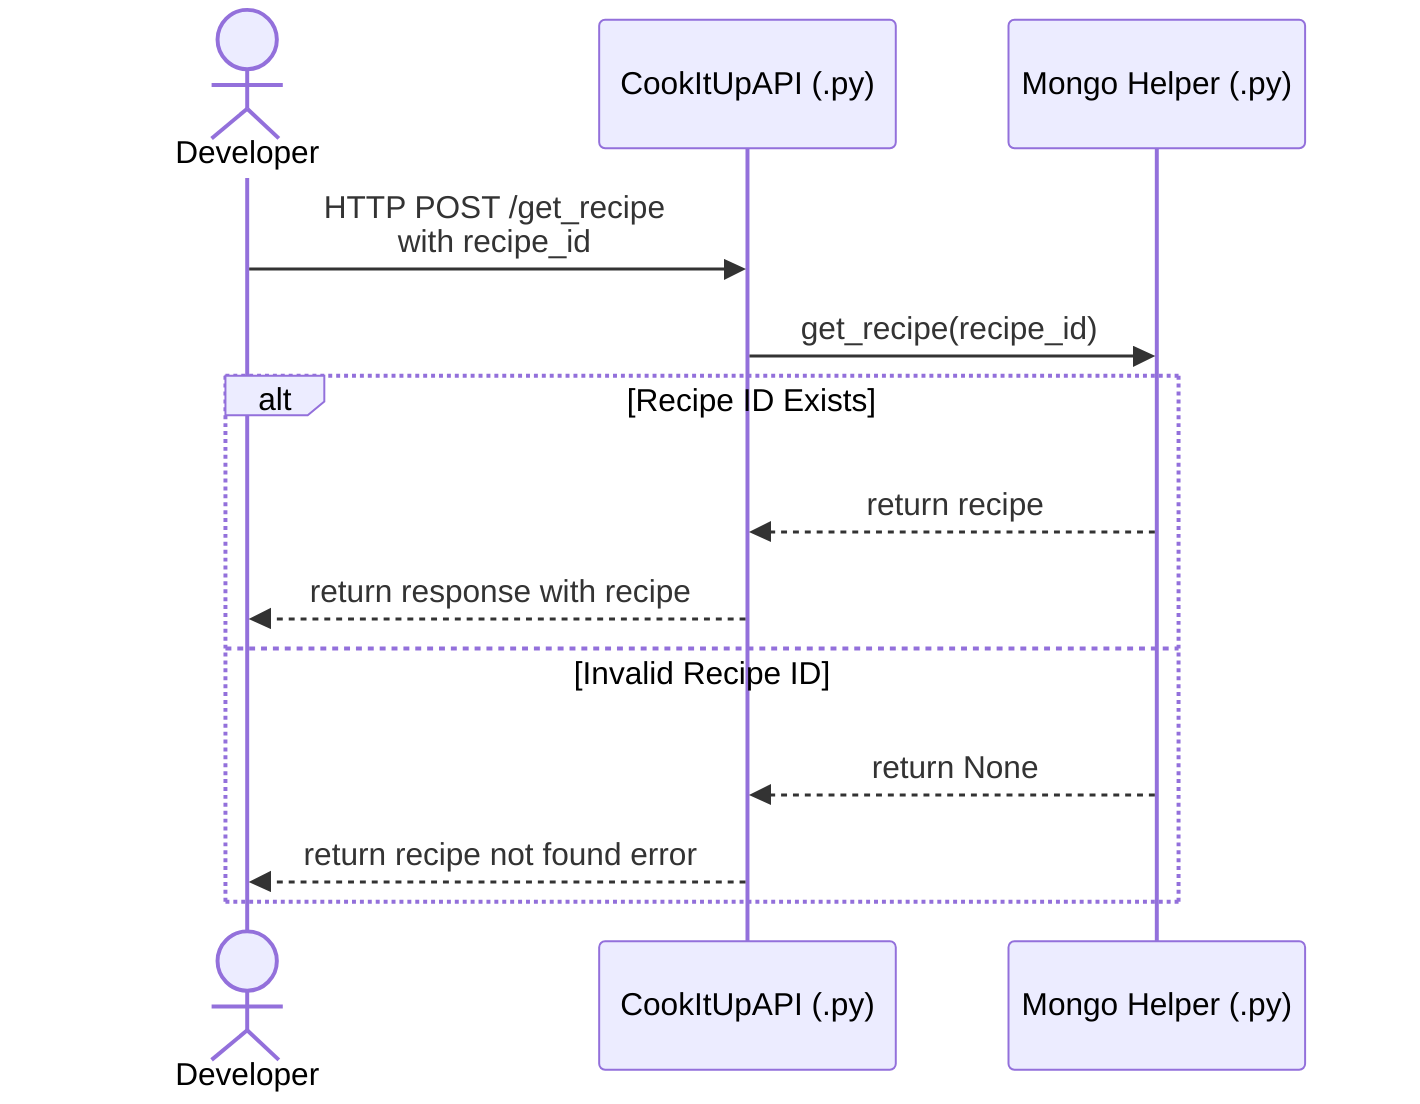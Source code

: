 sequenceDiagram
    actor dev as Developer
    participant api as CookItUpAPI (.py)
    participant mongo_helper as Mongo Helper (.py)

    dev->>api: HTTP POST /get_recipe <br> with recipe_id
    api->>mongo_helper: get_recipe(recipe_id)
    alt Recipe ID Exists
        mongo_helper-->>api: return recipe
        api-->>dev: return response with recipe
    else Invalid Recipe ID
        mongo_helper-->>api: return None
        api-->>dev: return recipe not found error
    end